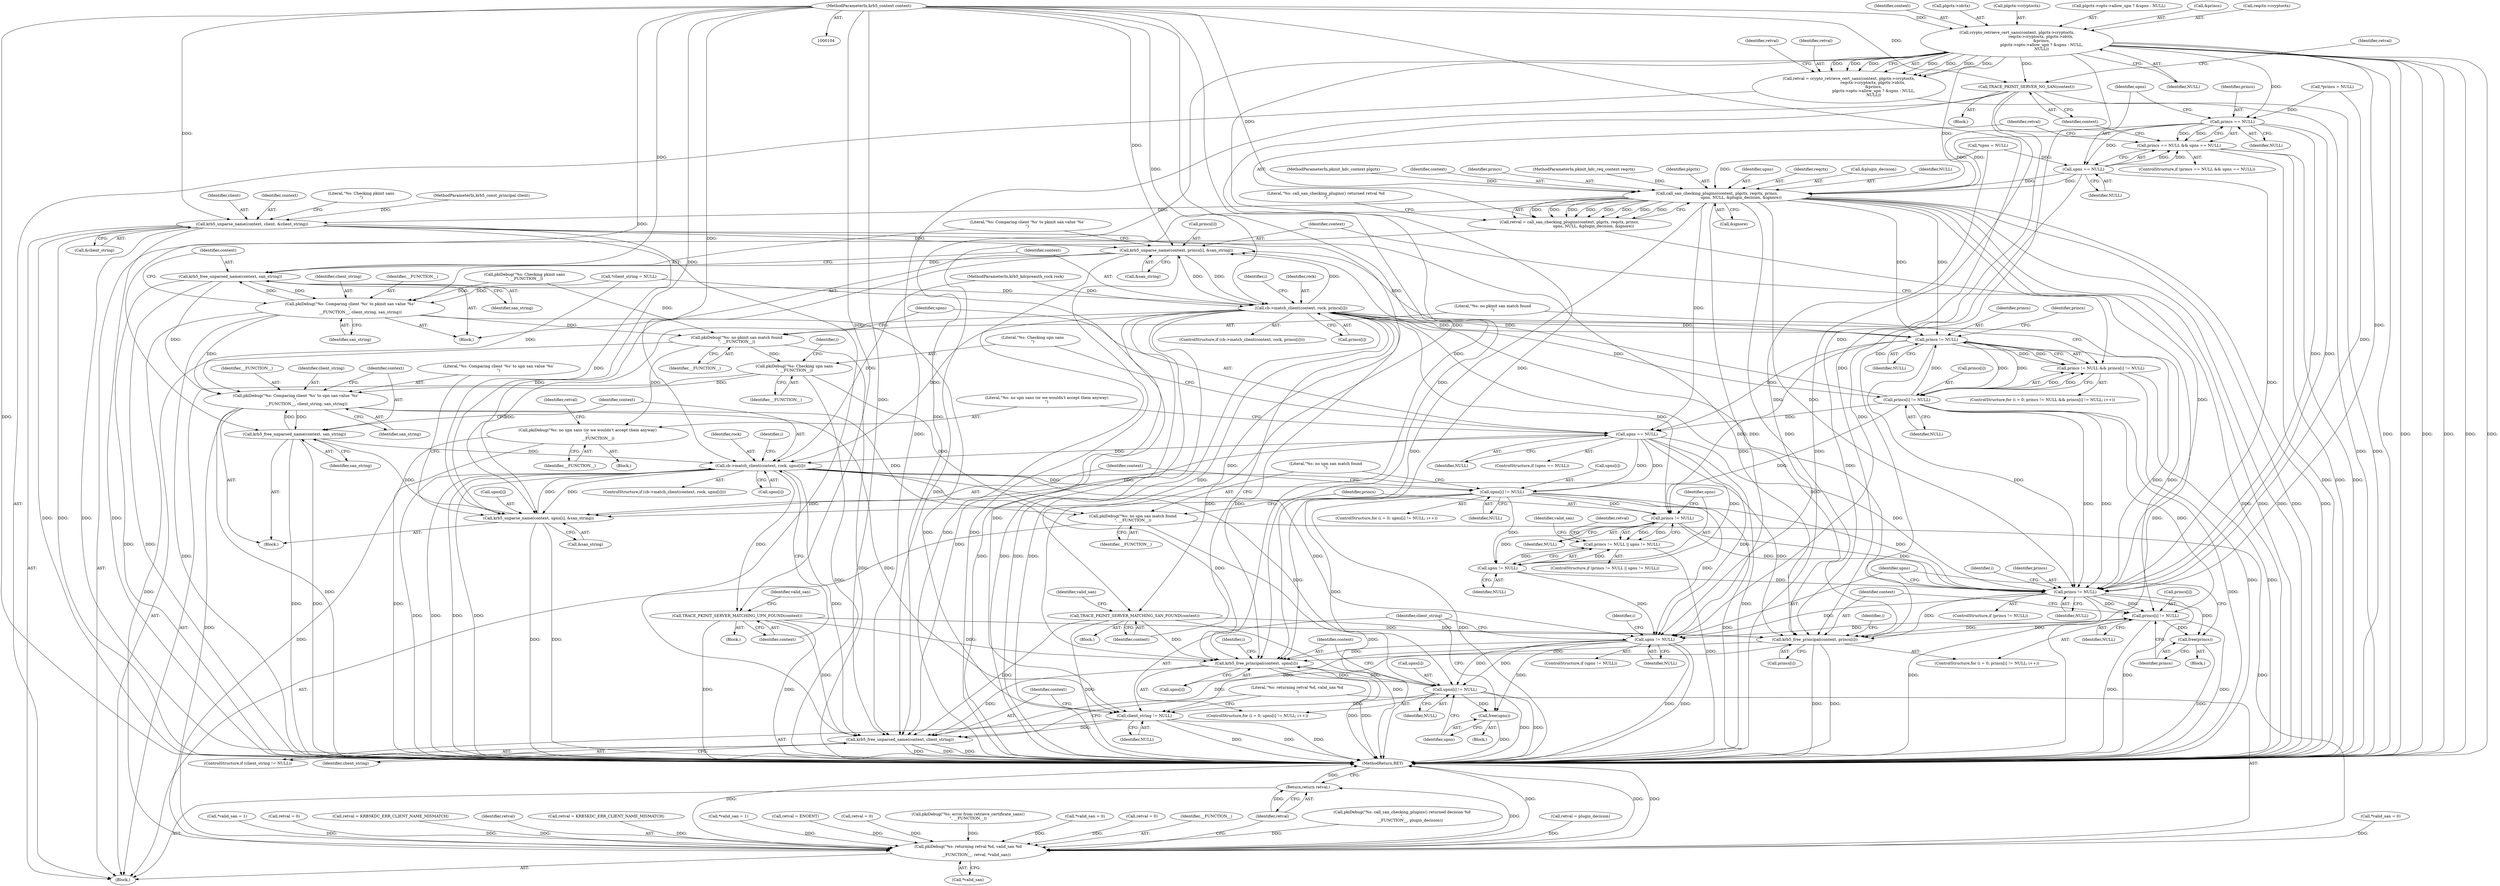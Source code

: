 digraph "0_krb5_50fe4074f188c2d4da0c421e96553acea8378db2_1@API" {
"1000134" [label="(Call,crypto_retrieve_cert_sans(context, plgctx->cryptoctx,\n                                       reqctx->cryptoctx, plgctx->idctx,\n                                        &princs,\n                                        plgctx->opts->allow_upn ? &upns : NULL,\n                                        NULL))"];
"1000105" [label="(MethodParameterIn,krb5_context context)"];
"1000132" [label="(Call,retval = crypto_retrieve_cert_sans(context, plgctx->cryptoctx,\n                                       reqctx->cryptoctx, plgctx->idctx,\n                                        &princs,\n                                        plgctx->opts->allow_upn ? &upns : NULL,\n                                        NULL))"];
"1000169" [label="(Call,princs == NULL)"];
"1000168" [label="(Call,princs == NULL && upns == NULL)"];
"1000172" [label="(Call,upns == NULL)"];
"1000184" [label="(Call,call_san_checking_plugins(context, plgctx, reqctx, princs,\n                                       upns, NULL, &plugin_decision, &ignore))"];
"1000182" [label="(Call,retval = call_san_checking_plugins(context, plgctx, reqctx, princs,\n                                       upns, NULL, &plugin_decision, &ignore))"];
"1000218" [label="(Call,krb5_unparse_name(context, client, &client_string))"];
"1000242" [label="(Call,krb5_unparse_name(context, princs[i], &san_string))"];
"1000254" [label="(Call,krb5_free_unparsed_name(context, san_string))"];
"1000249" [label="(Call,pkiDebug(\"%s: Comparing client '%s' to pkinit san value '%s'\n\",\n                 __FUNCTION__, client_string, san_string))"];
"1000275" [label="(Call,pkiDebug(\"%s: no pkinit san match found\n\", __FUNCTION__))"];
"1000283" [label="(Call,pkiDebug(\"%s: no upn sans (or we wouldn't accept them anyway)\n\",\n                 __FUNCTION__))"];
"1000414" [label="(Call,pkiDebug(\"%s: returning retval %d, valid_san %d\n\",\n             __FUNCTION__, retval, *valid_san))"];
"1000420" [label="(Return,return retval;)"];
"1000290" [label="(Call,pkiDebug(\"%s: Checking upn sans\n\", __FUNCTION__))"];
"1000312" [label="(Call,pkiDebug(\"%s: Comparing client '%s' to upn san value '%s'\n\",\n                 __FUNCTION__, client_string, san_string))"];
"1000317" [label="(Call,krb5_free_unparsed_name(context, san_string))"];
"1000321" [label="(Call,cb->match_client(context, rock, upns[i]))"];
"1000297" [label="(Call,upns[i] != NULL)"];
"1000305" [label="(Call,krb5_unparse_name(context, upns[i], &san_string))"];
"1000343" [label="(Call,princs != NULL)"];
"1000342" [label="(Call,princs != NULL || upns != NULL)"];
"1000346" [label="(Call,upns != NULL)"];
"1000362" [label="(Call,princs != NULL)"];
"1000370" [label="(Call,princs[i] != NULL)"];
"1000377" [label="(Call,krb5_free_principal(context, princs[i]))"];
"1000400" [label="(Call,krb5_free_principal(context, upns[i]))"];
"1000393" [label="(Call,upns[i] != NULL)"];
"1000405" [label="(Call,free(upns))"];
"1000408" [label="(Call,client_string != NULL)"];
"1000411" [label="(Call,krb5_free_unparsed_name(context, client_string))"];
"1000382" [label="(Call,free(princs))"];
"1000385" [label="(Call,upns != NULL)"];
"1000328" [label="(Call,TRACE_PKINIT_SERVER_MATCHING_UPN_FOUND(context))"];
"1000338" [label="(Call,pkiDebug(\"%s: no upn san match found\n\", __FUNCTION__))"];
"1000258" [label="(Call,cb->match_client(context, rock, princs[i]))"];
"1000231" [label="(Call,princs != NULL)"];
"1000230" [label="(Call,princs != NULL && princs[i] != NULL)"];
"1000234" [label="(Call,princs[i] != NULL)"];
"1000279" [label="(Call,upns == NULL)"];
"1000265" [label="(Call,TRACE_PKINIT_SERVER_MATCHING_SAN_FOUND(context))"];
"1000176" [label="(Call,TRACE_PKINIT_SERVER_NO_SAN(context))"];
"1000334" [label="(Call,retval = 0)"];
"1000219" [label="(Identifier,context)"];
"1000253" [label="(Identifier,san_string)"];
"1000389" [label="(ControlStructure,for (i = 0; upns[i] != NULL; i++))"];
"1000264" [label="(Block,)"];
"1000119" [label="(Call,*upns = NULL)"];
"1000251" [label="(Identifier,__FUNCTION__)"];
"1000243" [label="(Identifier,context)"];
"1000293" [label="(ControlStructure,for (i = 0; upns[i] != NULL; i++))"];
"1000339" [label="(Literal,\"%s: no upn san match found\n\")"];
"1000160" [label="(Call,pkiDebug(\"%s: error from retrieve_certificate_sans()\n\", __FUNCTION__))"];
"1000298" [label="(Call,upns[i])"];
"1000422" [label="(MethodReturn,RET)"];
"1000105" [label="(MethodParameterIn,krb5_context context)"];
"1000418" [label="(Call,*valid_san)"];
"1000132" [label="(Call,retval = crypto_retrieve_cert_sans(context, plgctx->cryptoctx,\n                                       reqctx->cryptoctx, plgctx->idctx,\n                                        &princs,\n                                        plgctx->opts->allow_upn ? &upns : NULL,\n                                        NULL))"];
"1000358" [label="(Identifier,retval)"];
"1000402" [label="(Call,upns[i])"];
"1000167" [label="(ControlStructure,if (princs == NULL && upns == NULL))"];
"1000224" [label="(Literal,\"%s: Checking pkinit sans\n\")"];
"1000324" [label="(Call,upns[i])"];
"1000134" [label="(Call,crypto_retrieve_cert_sans(context, plgctx->cryptoctx,\n                                       reqctx->cryptoctx, plgctx->idctx,\n                                        &princs,\n                                        plgctx->opts->allow_upn ? &upns : NULL,\n                                        NULL))"];
"1000371" [label="(Call,princs[i])"];
"1000346" [label="(Call,upns != NULL)"];
"1000174" [label="(Identifier,NULL)"];
"1000315" [label="(Identifier,client_string)"];
"1000378" [label="(Identifier,context)"];
"1000124" [label="(Call,*client_string = NULL)"];
"1000284" [label="(Literal,\"%s: no upn sans (or we wouldn't accept them anyway)\n\")"];
"1000128" [label="(Call,*valid_san = 0)"];
"1000332" [label="(Identifier,valid_san)"];
"1000107" [label="(MethodParameterIn,pkinit_kdc_req_context reqctx)"];
"1000177" [label="(Identifier,context)"];
"1000231" [label="(Call,princs != NULL)"];
"1000285" [label="(Identifier,__FUNCTION__)"];
"1000343" [label="(Call,princs != NULL)"];
"1000342" [label="(Call,princs != NULL || upns != NULL)"];
"1000361" [label="(ControlStructure,if (princs != NULL))"];
"1000397" [label="(Identifier,NULL)"];
"1000112" [label="(Block,)"];
"1000338" [label="(Call,pkiDebug(\"%s: no upn san match found\n\", __FUNCTION__))"];
"1000250" [label="(Literal,\"%s: Comparing client '%s' to pkinit san value '%s'\n\")"];
"1000257" [label="(ControlStructure,if (cb->match_client(context, rock, princs[i])))"];
"1000179" [label="(Identifier,retval)"];
"1000290" [label="(Call,pkiDebug(\"%s: Checking upn sans\n\", __FUNCTION__))"];
"1000357" [label="(Call,retval = 0)"];
"1000306" [label="(Identifier,context)"];
"1000388" [label="(Block,)"];
"1000193" [label="(Call,&ignore)"];
"1000142" [label="(Call,plgctx->idctx)"];
"1000322" [label="(Identifier,context)"];
"1000291" [label="(Literal,\"%s: Checking upn sans\n\")"];
"1000269" [label="(Identifier,valid_san)"];
"1000297" [label="(Call,upns[i] != NULL)"];
"1000317" [label="(Call,krb5_free_unparsed_name(context, san_string))"];
"1000169" [label="(Call,princs == NULL)"];
"1000374" [label="(Identifier,NULL)"];
"1000387" [label="(Identifier,NULL)"];
"1000235" [label="(Call,princs[i])"];
"1000368" [label="(Identifier,i)"];
"1000172" [label="(Call,upns == NULL)"];
"1000345" [label="(Identifier,NULL)"];
"1000283" [label="(Call,pkiDebug(\"%s: no upn sans (or we wouldn't accept them anyway)\n\",\n                 __FUNCTION__))"];
"1000366" [label="(ControlStructure,for (i = 0; princs[i] != NULL; i++))"];
"1000394" [label="(Call,upns[i])"];
"1000401" [label="(Identifier,context)"];
"1000312" [label="(Call,pkiDebug(\"%s: Comparing client '%s' to upn san value '%s'\n\",\n                 __FUNCTION__, client_string, san_string))"];
"1000115" [label="(Call,*princs = NULL)"];
"1000276" [label="(Literal,\"%s: no pkinit san match found\n\")"];
"1000173" [label="(Identifier,upns)"];
"1000226" [label="(ControlStructure,for (i = 0; princs != NULL && princs[i] != NULL; i++))"];
"1000186" [label="(Identifier,plgctx)"];
"1000280" [label="(Identifier,upns)"];
"1000176" [label="(Call,TRACE_PKINIT_SERVER_NO_SAN(context))"];
"1000110" [label="(MethodParameterIn,krb5_const_principal client)"];
"1000301" [label="(Identifier,NULL)"];
"1000287" [label="(Identifier,retval)"];
"1000352" [label="(Identifier,valid_san)"];
"1000382" [label="(Call,free(princs))"];
"1000370" [label="(Call,princs[i] != NULL)"];
"1000136" [label="(Call,plgctx->cryptoctx)"];
"1000133" [label="(Identifier,retval)"];
"1000376" [label="(Identifier,i)"];
"1000184" [label="(Call,call_san_checking_plugins(context, plgctx, reqctx, princs,\n                                       upns, NULL, &plugin_decision, &ignore))"];
"1000275" [label="(Call,pkiDebug(\"%s: no pkinit san match found\n\", __FUNCTION__))"];
"1000259" [label="(Identifier,context)"];
"1000416" [label="(Identifier,__FUNCTION__)"];
"1000318" [label="(Identifier,context)"];
"1000109" [label="(MethodParameterIn,krb5_kdcpreauth_rock rock)"];
"1000205" [label="(Call,pkiDebug(\"%s: call_san_checking_plugins() returned decision %d\n\",\n             __FUNCTION__, plugin_decision))"];
"1000305" [label="(Call,krb5_unparse_name(context, upns[i], &san_string))"];
"1000214" [label="(Call,retval = plugin_decision)"];
"1000385" [label="(Call,upns != NULL)"];
"1000314" [label="(Identifier,__FUNCTION__)"];
"1000255" [label="(Identifier,context)"];
"1000350" [label="(Call,*valid_san = 0)"];
"1000183" [label="(Identifier,retval)"];
"1000267" [label="(Call,*valid_san = 1)"];
"1000232" [label="(Identifier,princs)"];
"1000271" [label="(Call,retval = 0)"];
"1000158" [label="(Identifier,retval)"];
"1000310" [label="(Call,&san_string)"];
"1000254" [label="(Call,krb5_free_unparsed_name(context, san_string))"];
"1000323" [label="(Identifier,rock)"];
"1000282" [label="(Block,)"];
"1000295" [label="(Identifier,i)"];
"1000286" [label="(Call,retval = KRB5KDC_ERR_CLIENT_NAME_MISMATCH)"];
"1000320" [label="(ControlStructure,if (cb->match_client(context, rock, upns[i])))"];
"1000307" [label="(Call,upns[i])"];
"1000412" [label="(Identifier,context)"];
"1000244" [label="(Call,princs[i])"];
"1000266" [label="(Identifier,context)"];
"1000328" [label="(Call,TRACE_PKINIT_SERVER_MATCHING_UPN_FOUND(context))"];
"1000379" [label="(Call,princs[i])"];
"1000156" [label="(Identifier,NULL)"];
"1000363" [label="(Identifier,princs)"];
"1000420" [label="(Return,return retval;)"];
"1000281" [label="(Identifier,NULL)"];
"1000171" [label="(Identifier,NULL)"];
"1000247" [label="(Call,&san_string)"];
"1000189" [label="(Identifier,upns)"];
"1000313" [label="(Literal,\"%s: Comparing client '%s' to upn san value '%s'\n\")"];
"1000303" [label="(Identifier,i)"];
"1000414" [label="(Call,pkiDebug(\"%s: returning retval %d, valid_san %d\n\",\n             __FUNCTION__, retval, *valid_san))"];
"1000292" [label="(Identifier,__FUNCTION__)"];
"1000147" [label="(Call,plgctx->opts->allow_upn ? &upns : NULL)"];
"1000260" [label="(Identifier,rock)"];
"1000240" [label="(Identifier,i)"];
"1000242" [label="(Call,krb5_unparse_name(context, princs[i], &san_string))"];
"1000252" [label="(Identifier,client_string)"];
"1000384" [label="(ControlStructure,if (upns != NULL))"];
"1000168" [label="(Call,princs == NULL && upns == NULL)"];
"1000340" [label="(Identifier,__FUNCTION__)"];
"1000187" [label="(Identifier,reqctx)"];
"1000191" [label="(Call,&plugin_decision)"];
"1000417" [label="(Identifier,retval)"];
"1000344" [label="(Identifier,princs)"];
"1000190" [label="(Identifier,NULL)"];
"1000319" [label="(Identifier,san_string)"];
"1000327" [label="(Block,)"];
"1000393" [label="(Call,upns[i] != NULL)"];
"1000348" [label="(Identifier,NULL)"];
"1000377" [label="(Call,krb5_free_principal(context, princs[i]))"];
"1000409" [label="(Identifier,client_string)"];
"1000221" [label="(Call,&client_string)"];
"1000316" [label="(Identifier,san_string)"];
"1000145" [label="(Call,&princs)"];
"1000347" [label="(Identifier,upns)"];
"1000362" [label="(Call,princs != NULL)"];
"1000218" [label="(Call,krb5_unparse_name(context, client, &client_string))"];
"1000341" [label="(ControlStructure,if (princs != NULL || upns != NULL))"];
"1000386" [label="(Identifier,upns)"];
"1000406" [label="(Identifier,upns)"];
"1000170" [label="(Identifier,princs)"];
"1000139" [label="(Call,reqctx->cryptoctx)"];
"1000321" [label="(Call,cb->match_client(context, rock, upns[i]))"];
"1000175" [label="(Block,)"];
"1000163" [label="(Call,retval = KRB5KDC_ERR_CLIENT_NAME_MISMATCH)"];
"1000265" [label="(Call,TRACE_PKINIT_SERVER_MATCHING_SAN_FOUND(context))"];
"1000408" [label="(Call,client_string != NULL)"];
"1000106" [label="(MethodParameterIn,pkinit_kdc_context plgctx)"];
"1000400" [label="(Call,krb5_free_principal(context, upns[i]))"];
"1000258" [label="(Call,cb->match_client(context, rock, princs[i]))"];
"1000230" [label="(Call,princs != NULL && princs[i] != NULL)"];
"1000364" [label="(Identifier,NULL)"];
"1000256" [label="(Identifier,san_string)"];
"1000399" [label="(Identifier,i)"];
"1000413" [label="(Identifier,client_string)"];
"1000411" [label="(Call,krb5_free_unparsed_name(context, client_string))"];
"1000241" [label="(Block,)"];
"1000220" [label="(Identifier,client)"];
"1000185" [label="(Identifier,context)"];
"1000410" [label="(Identifier,NULL)"];
"1000236" [label="(Identifier,princs)"];
"1000135" [label="(Identifier,context)"];
"1000407" [label="(ControlStructure,if (client_string != NULL))"];
"1000233" [label="(Identifier,NULL)"];
"1000391" [label="(Identifier,i)"];
"1000383" [label="(Identifier,princs)"];
"1000415" [label="(Literal,\"%s: returning retval %d, valid_san %d\n\")"];
"1000188" [label="(Identifier,princs)"];
"1000196" [label="(Literal,\"%s: call_san_checking_plugins() returned retval %d\n\")"];
"1000421" [label="(Identifier,retval)"];
"1000223" [label="(Call,pkiDebug(\"%s: Checking pkinit sans\n\", __FUNCTION__))"];
"1000304" [label="(Block,)"];
"1000329" [label="(Identifier,context)"];
"1000365" [label="(Block,)"];
"1000330" [label="(Call,*valid_san = 1)"];
"1000178" [label="(Call,retval = ENOENT)"];
"1000405" [label="(Call,free(upns))"];
"1000238" [label="(Identifier,NULL)"];
"1000261" [label="(Call,princs[i])"];
"1000278" [label="(ControlStructure,if (upns == NULL))"];
"1000182" [label="(Call,retval = call_san_checking_plugins(context, plgctx, reqctx, princs,\n                                       upns, NULL, &plugin_decision, &ignore))"];
"1000234" [label="(Call,princs[i] != NULL)"];
"1000279" [label="(Call,upns == NULL)"];
"1000249" [label="(Call,pkiDebug(\"%s: Comparing client '%s' to pkinit san value '%s'\n\",\n                 __FUNCTION__, client_string, san_string))"];
"1000277" [label="(Identifier,__FUNCTION__)"];
"1000134" -> "1000132"  [label="AST: "];
"1000134" -> "1000156"  [label="CFG: "];
"1000135" -> "1000134"  [label="AST: "];
"1000136" -> "1000134"  [label="AST: "];
"1000139" -> "1000134"  [label="AST: "];
"1000142" -> "1000134"  [label="AST: "];
"1000145" -> "1000134"  [label="AST: "];
"1000147" -> "1000134"  [label="AST: "];
"1000156" -> "1000134"  [label="AST: "];
"1000132" -> "1000134"  [label="CFG: "];
"1000134" -> "1000422"  [label="DDG: "];
"1000134" -> "1000422"  [label="DDG: "];
"1000134" -> "1000422"  [label="DDG: "];
"1000134" -> "1000422"  [label="DDG: "];
"1000134" -> "1000422"  [label="DDG: "];
"1000134" -> "1000422"  [label="DDG: "];
"1000134" -> "1000132"  [label="DDG: "];
"1000134" -> "1000132"  [label="DDG: "];
"1000134" -> "1000132"  [label="DDG: "];
"1000134" -> "1000132"  [label="DDG: "];
"1000134" -> "1000132"  [label="DDG: "];
"1000134" -> "1000132"  [label="DDG: "];
"1000134" -> "1000132"  [label="DDG: "];
"1000105" -> "1000134"  [label="DDG: "];
"1000134" -> "1000169"  [label="DDG: "];
"1000134" -> "1000176"  [label="DDG: "];
"1000134" -> "1000184"  [label="DDG: "];
"1000134" -> "1000362"  [label="DDG: "];
"1000134" -> "1000377"  [label="DDG: "];
"1000134" -> "1000400"  [label="DDG: "];
"1000134" -> "1000411"  [label="DDG: "];
"1000105" -> "1000104"  [label="AST: "];
"1000105" -> "1000422"  [label="DDG: "];
"1000105" -> "1000176"  [label="DDG: "];
"1000105" -> "1000184"  [label="DDG: "];
"1000105" -> "1000218"  [label="DDG: "];
"1000105" -> "1000242"  [label="DDG: "];
"1000105" -> "1000254"  [label="DDG: "];
"1000105" -> "1000258"  [label="DDG: "];
"1000105" -> "1000265"  [label="DDG: "];
"1000105" -> "1000305"  [label="DDG: "];
"1000105" -> "1000317"  [label="DDG: "];
"1000105" -> "1000321"  [label="DDG: "];
"1000105" -> "1000328"  [label="DDG: "];
"1000105" -> "1000377"  [label="DDG: "];
"1000105" -> "1000400"  [label="DDG: "];
"1000105" -> "1000411"  [label="DDG: "];
"1000132" -> "1000112"  [label="AST: "];
"1000133" -> "1000132"  [label="AST: "];
"1000158" -> "1000132"  [label="CFG: "];
"1000132" -> "1000422"  [label="DDG: "];
"1000169" -> "1000168"  [label="AST: "];
"1000169" -> "1000171"  [label="CFG: "];
"1000170" -> "1000169"  [label="AST: "];
"1000171" -> "1000169"  [label="AST: "];
"1000173" -> "1000169"  [label="CFG: "];
"1000168" -> "1000169"  [label="CFG: "];
"1000169" -> "1000168"  [label="DDG: "];
"1000169" -> "1000168"  [label="DDG: "];
"1000115" -> "1000169"  [label="DDG: "];
"1000169" -> "1000172"  [label="DDG: "];
"1000169" -> "1000184"  [label="DDG: "];
"1000169" -> "1000184"  [label="DDG: "];
"1000169" -> "1000362"  [label="DDG: "];
"1000169" -> "1000362"  [label="DDG: "];
"1000168" -> "1000167"  [label="AST: "];
"1000168" -> "1000172"  [label="CFG: "];
"1000172" -> "1000168"  [label="AST: "];
"1000177" -> "1000168"  [label="CFG: "];
"1000183" -> "1000168"  [label="CFG: "];
"1000168" -> "1000422"  [label="DDG: "];
"1000168" -> "1000422"  [label="DDG: "];
"1000168" -> "1000422"  [label="DDG: "];
"1000172" -> "1000168"  [label="DDG: "];
"1000172" -> "1000168"  [label="DDG: "];
"1000172" -> "1000174"  [label="CFG: "];
"1000173" -> "1000172"  [label="AST: "];
"1000174" -> "1000172"  [label="AST: "];
"1000119" -> "1000172"  [label="DDG: "];
"1000172" -> "1000184"  [label="DDG: "];
"1000172" -> "1000184"  [label="DDG: "];
"1000172" -> "1000362"  [label="DDG: "];
"1000172" -> "1000385"  [label="DDG: "];
"1000184" -> "1000182"  [label="AST: "];
"1000184" -> "1000193"  [label="CFG: "];
"1000185" -> "1000184"  [label="AST: "];
"1000186" -> "1000184"  [label="AST: "];
"1000187" -> "1000184"  [label="AST: "];
"1000188" -> "1000184"  [label="AST: "];
"1000189" -> "1000184"  [label="AST: "];
"1000190" -> "1000184"  [label="AST: "];
"1000191" -> "1000184"  [label="AST: "];
"1000193" -> "1000184"  [label="AST: "];
"1000182" -> "1000184"  [label="CFG: "];
"1000184" -> "1000422"  [label="DDG: "];
"1000184" -> "1000422"  [label="DDG: "];
"1000184" -> "1000422"  [label="DDG: "];
"1000184" -> "1000422"  [label="DDG: "];
"1000184" -> "1000422"  [label="DDG: "];
"1000184" -> "1000182"  [label="DDG: "];
"1000184" -> "1000182"  [label="DDG: "];
"1000184" -> "1000182"  [label="DDG: "];
"1000184" -> "1000182"  [label="DDG: "];
"1000184" -> "1000182"  [label="DDG: "];
"1000184" -> "1000182"  [label="DDG: "];
"1000184" -> "1000182"  [label="DDG: "];
"1000184" -> "1000182"  [label="DDG: "];
"1000106" -> "1000184"  [label="DDG: "];
"1000107" -> "1000184"  [label="DDG: "];
"1000119" -> "1000184"  [label="DDG: "];
"1000184" -> "1000218"  [label="DDG: "];
"1000184" -> "1000231"  [label="DDG: "];
"1000184" -> "1000231"  [label="DDG: "];
"1000184" -> "1000279"  [label="DDG: "];
"1000184" -> "1000362"  [label="DDG: "];
"1000184" -> "1000362"  [label="DDG: "];
"1000184" -> "1000377"  [label="DDG: "];
"1000184" -> "1000385"  [label="DDG: "];
"1000184" -> "1000400"  [label="DDG: "];
"1000184" -> "1000411"  [label="DDG: "];
"1000182" -> "1000112"  [label="AST: "];
"1000183" -> "1000182"  [label="AST: "];
"1000196" -> "1000182"  [label="CFG: "];
"1000182" -> "1000422"  [label="DDG: "];
"1000218" -> "1000112"  [label="AST: "];
"1000218" -> "1000221"  [label="CFG: "];
"1000219" -> "1000218"  [label="AST: "];
"1000220" -> "1000218"  [label="AST: "];
"1000221" -> "1000218"  [label="AST: "];
"1000224" -> "1000218"  [label="CFG: "];
"1000218" -> "1000422"  [label="DDG: "];
"1000218" -> "1000422"  [label="DDG: "];
"1000218" -> "1000422"  [label="DDG: "];
"1000218" -> "1000422"  [label="DDG: "];
"1000110" -> "1000218"  [label="DDG: "];
"1000218" -> "1000242"  [label="DDG: "];
"1000218" -> "1000305"  [label="DDG: "];
"1000218" -> "1000377"  [label="DDG: "];
"1000218" -> "1000400"  [label="DDG: "];
"1000218" -> "1000411"  [label="DDG: "];
"1000242" -> "1000241"  [label="AST: "];
"1000242" -> "1000247"  [label="CFG: "];
"1000243" -> "1000242"  [label="AST: "];
"1000244" -> "1000242"  [label="AST: "];
"1000247" -> "1000242"  [label="AST: "];
"1000250" -> "1000242"  [label="CFG: "];
"1000242" -> "1000422"  [label="DDG: "];
"1000242" -> "1000422"  [label="DDG: "];
"1000258" -> "1000242"  [label="DDG: "];
"1000258" -> "1000242"  [label="DDG: "];
"1000234" -> "1000242"  [label="DDG: "];
"1000231" -> "1000242"  [label="DDG: "];
"1000242" -> "1000254"  [label="DDG: "];
"1000242" -> "1000258"  [label="DDG: "];
"1000242" -> "1000305"  [label="DDG: "];
"1000254" -> "1000241"  [label="AST: "];
"1000254" -> "1000256"  [label="CFG: "];
"1000255" -> "1000254"  [label="AST: "];
"1000256" -> "1000254"  [label="AST: "];
"1000259" -> "1000254"  [label="CFG: "];
"1000254" -> "1000422"  [label="DDG: "];
"1000254" -> "1000422"  [label="DDG: "];
"1000254" -> "1000249"  [label="DDG: "];
"1000249" -> "1000254"  [label="DDG: "];
"1000254" -> "1000258"  [label="DDG: "];
"1000254" -> "1000312"  [label="DDG: "];
"1000249" -> "1000241"  [label="AST: "];
"1000249" -> "1000253"  [label="CFG: "];
"1000250" -> "1000249"  [label="AST: "];
"1000251" -> "1000249"  [label="AST: "];
"1000252" -> "1000249"  [label="AST: "];
"1000253" -> "1000249"  [label="AST: "];
"1000255" -> "1000249"  [label="CFG: "];
"1000249" -> "1000422"  [label="DDG: "];
"1000223" -> "1000249"  [label="DDG: "];
"1000124" -> "1000249"  [label="DDG: "];
"1000249" -> "1000275"  [label="DDG: "];
"1000249" -> "1000312"  [label="DDG: "];
"1000249" -> "1000408"  [label="DDG: "];
"1000249" -> "1000414"  [label="DDG: "];
"1000275" -> "1000112"  [label="AST: "];
"1000275" -> "1000277"  [label="CFG: "];
"1000276" -> "1000275"  [label="AST: "];
"1000277" -> "1000275"  [label="AST: "];
"1000280" -> "1000275"  [label="CFG: "];
"1000275" -> "1000422"  [label="DDG: "];
"1000223" -> "1000275"  [label="DDG: "];
"1000275" -> "1000283"  [label="DDG: "];
"1000275" -> "1000290"  [label="DDG: "];
"1000283" -> "1000282"  [label="AST: "];
"1000283" -> "1000285"  [label="CFG: "];
"1000284" -> "1000283"  [label="AST: "];
"1000285" -> "1000283"  [label="AST: "];
"1000287" -> "1000283"  [label="CFG: "];
"1000283" -> "1000422"  [label="DDG: "];
"1000283" -> "1000414"  [label="DDG: "];
"1000414" -> "1000112"  [label="AST: "];
"1000414" -> "1000418"  [label="CFG: "];
"1000415" -> "1000414"  [label="AST: "];
"1000416" -> "1000414"  [label="AST: "];
"1000417" -> "1000414"  [label="AST: "];
"1000418" -> "1000414"  [label="AST: "];
"1000421" -> "1000414"  [label="CFG: "];
"1000414" -> "1000422"  [label="DDG: "];
"1000414" -> "1000422"  [label="DDG: "];
"1000414" -> "1000422"  [label="DDG: "];
"1000414" -> "1000422"  [label="DDG: "];
"1000205" -> "1000414"  [label="DDG: "];
"1000338" -> "1000414"  [label="DDG: "];
"1000160" -> "1000414"  [label="DDG: "];
"1000312" -> "1000414"  [label="DDG: "];
"1000163" -> "1000414"  [label="DDG: "];
"1000286" -> "1000414"  [label="DDG: "];
"1000178" -> "1000414"  [label="DDG: "];
"1000357" -> "1000414"  [label="DDG: "];
"1000214" -> "1000414"  [label="DDG: "];
"1000271" -> "1000414"  [label="DDG: "];
"1000334" -> "1000414"  [label="DDG: "];
"1000330" -> "1000414"  [label="DDG: "];
"1000350" -> "1000414"  [label="DDG: "];
"1000267" -> "1000414"  [label="DDG: "];
"1000128" -> "1000414"  [label="DDG: "];
"1000414" -> "1000420"  [label="DDG: "];
"1000420" -> "1000112"  [label="AST: "];
"1000420" -> "1000421"  [label="CFG: "];
"1000421" -> "1000420"  [label="AST: "];
"1000422" -> "1000420"  [label="CFG: "];
"1000420" -> "1000422"  [label="DDG: "];
"1000421" -> "1000420"  [label="DDG: "];
"1000290" -> "1000112"  [label="AST: "];
"1000290" -> "1000292"  [label="CFG: "];
"1000291" -> "1000290"  [label="AST: "];
"1000292" -> "1000290"  [label="AST: "];
"1000295" -> "1000290"  [label="CFG: "];
"1000290" -> "1000422"  [label="DDG: "];
"1000290" -> "1000312"  [label="DDG: "];
"1000290" -> "1000338"  [label="DDG: "];
"1000312" -> "1000304"  [label="AST: "];
"1000312" -> "1000316"  [label="CFG: "];
"1000313" -> "1000312"  [label="AST: "];
"1000314" -> "1000312"  [label="AST: "];
"1000315" -> "1000312"  [label="AST: "];
"1000316" -> "1000312"  [label="AST: "];
"1000318" -> "1000312"  [label="CFG: "];
"1000312" -> "1000422"  [label="DDG: "];
"1000124" -> "1000312"  [label="DDG: "];
"1000317" -> "1000312"  [label="DDG: "];
"1000312" -> "1000317"  [label="DDG: "];
"1000312" -> "1000338"  [label="DDG: "];
"1000312" -> "1000408"  [label="DDG: "];
"1000317" -> "1000304"  [label="AST: "];
"1000317" -> "1000319"  [label="CFG: "];
"1000318" -> "1000317"  [label="AST: "];
"1000319" -> "1000317"  [label="AST: "];
"1000322" -> "1000317"  [label="CFG: "];
"1000317" -> "1000422"  [label="DDG: "];
"1000317" -> "1000422"  [label="DDG: "];
"1000305" -> "1000317"  [label="DDG: "];
"1000317" -> "1000321"  [label="DDG: "];
"1000321" -> "1000320"  [label="AST: "];
"1000321" -> "1000324"  [label="CFG: "];
"1000322" -> "1000321"  [label="AST: "];
"1000323" -> "1000321"  [label="AST: "];
"1000324" -> "1000321"  [label="AST: "];
"1000329" -> "1000321"  [label="CFG: "];
"1000303" -> "1000321"  [label="CFG: "];
"1000321" -> "1000422"  [label="DDG: "];
"1000321" -> "1000422"  [label="DDG: "];
"1000321" -> "1000422"  [label="DDG: "];
"1000321" -> "1000422"  [label="DDG: "];
"1000321" -> "1000297"  [label="DDG: "];
"1000321" -> "1000305"  [label="DDG: "];
"1000258" -> "1000321"  [label="DDG: "];
"1000109" -> "1000321"  [label="DDG: "];
"1000279" -> "1000321"  [label="DDG: "];
"1000305" -> "1000321"  [label="DDG: "];
"1000321" -> "1000328"  [label="DDG: "];
"1000321" -> "1000377"  [label="DDG: "];
"1000321" -> "1000385"  [label="DDG: "];
"1000321" -> "1000393"  [label="DDG: "];
"1000321" -> "1000400"  [label="DDG: "];
"1000321" -> "1000411"  [label="DDG: "];
"1000297" -> "1000293"  [label="AST: "];
"1000297" -> "1000301"  [label="CFG: "];
"1000298" -> "1000297"  [label="AST: "];
"1000301" -> "1000297"  [label="AST: "];
"1000306" -> "1000297"  [label="CFG: "];
"1000339" -> "1000297"  [label="CFG: "];
"1000297" -> "1000422"  [label="DDG: "];
"1000297" -> "1000422"  [label="DDG: "];
"1000279" -> "1000297"  [label="DDG: "];
"1000279" -> "1000297"  [label="DDG: "];
"1000297" -> "1000305"  [label="DDG: "];
"1000297" -> "1000343"  [label="DDG: "];
"1000297" -> "1000346"  [label="DDG: "];
"1000297" -> "1000362"  [label="DDG: "];
"1000297" -> "1000385"  [label="DDG: "];
"1000297" -> "1000393"  [label="DDG: "];
"1000305" -> "1000304"  [label="AST: "];
"1000305" -> "1000310"  [label="CFG: "];
"1000306" -> "1000305"  [label="AST: "];
"1000307" -> "1000305"  [label="AST: "];
"1000310" -> "1000305"  [label="AST: "];
"1000313" -> "1000305"  [label="CFG: "];
"1000305" -> "1000422"  [label="DDG: "];
"1000305" -> "1000422"  [label="DDG: "];
"1000258" -> "1000305"  [label="DDG: "];
"1000279" -> "1000305"  [label="DDG: "];
"1000343" -> "1000342"  [label="AST: "];
"1000343" -> "1000345"  [label="CFG: "];
"1000344" -> "1000343"  [label="AST: "];
"1000345" -> "1000343"  [label="AST: "];
"1000347" -> "1000343"  [label="CFG: "];
"1000342" -> "1000343"  [label="CFG: "];
"1000343" -> "1000342"  [label="DDG: "];
"1000343" -> "1000342"  [label="DDG: "];
"1000234" -> "1000343"  [label="DDG: "];
"1000231" -> "1000343"  [label="DDG: "];
"1000258" -> "1000343"  [label="DDG: "];
"1000343" -> "1000346"  [label="DDG: "];
"1000343" -> "1000362"  [label="DDG: "];
"1000343" -> "1000362"  [label="DDG: "];
"1000342" -> "1000341"  [label="AST: "];
"1000342" -> "1000346"  [label="CFG: "];
"1000346" -> "1000342"  [label="AST: "];
"1000352" -> "1000342"  [label="CFG: "];
"1000358" -> "1000342"  [label="CFG: "];
"1000342" -> "1000422"  [label="DDG: "];
"1000346" -> "1000342"  [label="DDG: "];
"1000346" -> "1000342"  [label="DDG: "];
"1000346" -> "1000348"  [label="CFG: "];
"1000347" -> "1000346"  [label="AST: "];
"1000348" -> "1000346"  [label="AST: "];
"1000279" -> "1000346"  [label="DDG: "];
"1000346" -> "1000362"  [label="DDG: "];
"1000346" -> "1000385"  [label="DDG: "];
"1000362" -> "1000361"  [label="AST: "];
"1000362" -> "1000364"  [label="CFG: "];
"1000363" -> "1000362"  [label="AST: "];
"1000364" -> "1000362"  [label="AST: "];
"1000368" -> "1000362"  [label="CFG: "];
"1000386" -> "1000362"  [label="CFG: "];
"1000362" -> "1000422"  [label="DDG: "];
"1000362" -> "1000422"  [label="DDG: "];
"1000234" -> "1000362"  [label="DDG: "];
"1000234" -> "1000362"  [label="DDG: "];
"1000231" -> "1000362"  [label="DDG: "];
"1000231" -> "1000362"  [label="DDG: "];
"1000258" -> "1000362"  [label="DDG: "];
"1000115" -> "1000362"  [label="DDG: "];
"1000279" -> "1000362"  [label="DDG: "];
"1000362" -> "1000370"  [label="DDG: "];
"1000362" -> "1000370"  [label="DDG: "];
"1000362" -> "1000377"  [label="DDG: "];
"1000362" -> "1000382"  [label="DDG: "];
"1000362" -> "1000385"  [label="DDG: "];
"1000370" -> "1000366"  [label="AST: "];
"1000370" -> "1000374"  [label="CFG: "];
"1000371" -> "1000370"  [label="AST: "];
"1000374" -> "1000370"  [label="AST: "];
"1000378" -> "1000370"  [label="CFG: "];
"1000383" -> "1000370"  [label="CFG: "];
"1000370" -> "1000422"  [label="DDG: "];
"1000370" -> "1000422"  [label="DDG: "];
"1000234" -> "1000370"  [label="DDG: "];
"1000377" -> "1000370"  [label="DDG: "];
"1000258" -> "1000370"  [label="DDG: "];
"1000370" -> "1000377"  [label="DDG: "];
"1000370" -> "1000382"  [label="DDG: "];
"1000370" -> "1000385"  [label="DDG: "];
"1000377" -> "1000366"  [label="AST: "];
"1000377" -> "1000379"  [label="CFG: "];
"1000378" -> "1000377"  [label="AST: "];
"1000379" -> "1000377"  [label="AST: "];
"1000376" -> "1000377"  [label="CFG: "];
"1000377" -> "1000422"  [label="DDG: "];
"1000377" -> "1000422"  [label="DDG: "];
"1000258" -> "1000377"  [label="DDG: "];
"1000176" -> "1000377"  [label="DDG: "];
"1000265" -> "1000377"  [label="DDG: "];
"1000328" -> "1000377"  [label="DDG: "];
"1000377" -> "1000400"  [label="DDG: "];
"1000377" -> "1000411"  [label="DDG: "];
"1000400" -> "1000389"  [label="AST: "];
"1000400" -> "1000402"  [label="CFG: "];
"1000401" -> "1000400"  [label="AST: "];
"1000402" -> "1000400"  [label="AST: "];
"1000399" -> "1000400"  [label="CFG: "];
"1000400" -> "1000422"  [label="DDG: "];
"1000400" -> "1000422"  [label="DDG: "];
"1000400" -> "1000393"  [label="DDG: "];
"1000258" -> "1000400"  [label="DDG: "];
"1000176" -> "1000400"  [label="DDG: "];
"1000265" -> "1000400"  [label="DDG: "];
"1000328" -> "1000400"  [label="DDG: "];
"1000393" -> "1000400"  [label="DDG: "];
"1000385" -> "1000400"  [label="DDG: "];
"1000400" -> "1000411"  [label="DDG: "];
"1000393" -> "1000389"  [label="AST: "];
"1000393" -> "1000397"  [label="CFG: "];
"1000394" -> "1000393"  [label="AST: "];
"1000397" -> "1000393"  [label="AST: "];
"1000401" -> "1000393"  [label="CFG: "];
"1000406" -> "1000393"  [label="CFG: "];
"1000393" -> "1000422"  [label="DDG: "];
"1000393" -> "1000422"  [label="DDG: "];
"1000385" -> "1000393"  [label="DDG: "];
"1000385" -> "1000393"  [label="DDG: "];
"1000393" -> "1000405"  [label="DDG: "];
"1000393" -> "1000408"  [label="DDG: "];
"1000405" -> "1000388"  [label="AST: "];
"1000405" -> "1000406"  [label="CFG: "];
"1000406" -> "1000405"  [label="AST: "];
"1000409" -> "1000405"  [label="CFG: "];
"1000405" -> "1000422"  [label="DDG: "];
"1000385" -> "1000405"  [label="DDG: "];
"1000408" -> "1000407"  [label="AST: "];
"1000408" -> "1000410"  [label="CFG: "];
"1000409" -> "1000408"  [label="AST: "];
"1000410" -> "1000408"  [label="AST: "];
"1000412" -> "1000408"  [label="CFG: "];
"1000415" -> "1000408"  [label="CFG: "];
"1000408" -> "1000422"  [label="DDG: "];
"1000408" -> "1000422"  [label="DDG: "];
"1000408" -> "1000422"  [label="DDG: "];
"1000124" -> "1000408"  [label="DDG: "];
"1000385" -> "1000408"  [label="DDG: "];
"1000408" -> "1000411"  [label="DDG: "];
"1000411" -> "1000407"  [label="AST: "];
"1000411" -> "1000413"  [label="CFG: "];
"1000412" -> "1000411"  [label="AST: "];
"1000413" -> "1000411"  [label="AST: "];
"1000415" -> "1000411"  [label="CFG: "];
"1000411" -> "1000422"  [label="DDG: "];
"1000411" -> "1000422"  [label="DDG: "];
"1000411" -> "1000422"  [label="DDG: "];
"1000258" -> "1000411"  [label="DDG: "];
"1000176" -> "1000411"  [label="DDG: "];
"1000265" -> "1000411"  [label="DDG: "];
"1000328" -> "1000411"  [label="DDG: "];
"1000382" -> "1000365"  [label="AST: "];
"1000382" -> "1000383"  [label="CFG: "];
"1000383" -> "1000382"  [label="AST: "];
"1000386" -> "1000382"  [label="CFG: "];
"1000382" -> "1000422"  [label="DDG: "];
"1000385" -> "1000384"  [label="AST: "];
"1000385" -> "1000387"  [label="CFG: "];
"1000386" -> "1000385"  [label="AST: "];
"1000387" -> "1000385"  [label="AST: "];
"1000391" -> "1000385"  [label="CFG: "];
"1000409" -> "1000385"  [label="CFG: "];
"1000385" -> "1000422"  [label="DDG: "];
"1000385" -> "1000422"  [label="DDG: "];
"1000279" -> "1000385"  [label="DDG: "];
"1000119" -> "1000385"  [label="DDG: "];
"1000328" -> "1000327"  [label="AST: "];
"1000328" -> "1000329"  [label="CFG: "];
"1000329" -> "1000328"  [label="AST: "];
"1000332" -> "1000328"  [label="CFG: "];
"1000328" -> "1000422"  [label="DDG: "];
"1000328" -> "1000422"  [label="DDG: "];
"1000338" -> "1000112"  [label="AST: "];
"1000338" -> "1000340"  [label="CFG: "];
"1000339" -> "1000338"  [label="AST: "];
"1000340" -> "1000338"  [label="AST: "];
"1000344" -> "1000338"  [label="CFG: "];
"1000338" -> "1000422"  [label="DDG: "];
"1000258" -> "1000257"  [label="AST: "];
"1000258" -> "1000261"  [label="CFG: "];
"1000259" -> "1000258"  [label="AST: "];
"1000260" -> "1000258"  [label="AST: "];
"1000261" -> "1000258"  [label="AST: "];
"1000266" -> "1000258"  [label="CFG: "];
"1000240" -> "1000258"  [label="CFG: "];
"1000258" -> "1000422"  [label="DDG: "];
"1000258" -> "1000422"  [label="DDG: "];
"1000258" -> "1000422"  [label="DDG: "];
"1000258" -> "1000422"  [label="DDG: "];
"1000258" -> "1000231"  [label="DDG: "];
"1000258" -> "1000234"  [label="DDG: "];
"1000109" -> "1000258"  [label="DDG: "];
"1000231" -> "1000258"  [label="DDG: "];
"1000258" -> "1000265"  [label="DDG: "];
"1000231" -> "1000230"  [label="AST: "];
"1000231" -> "1000233"  [label="CFG: "];
"1000232" -> "1000231"  [label="AST: "];
"1000233" -> "1000231"  [label="AST: "];
"1000236" -> "1000231"  [label="CFG: "];
"1000230" -> "1000231"  [label="CFG: "];
"1000231" -> "1000230"  [label="DDG: "];
"1000231" -> "1000230"  [label="DDG: "];
"1000234" -> "1000231"  [label="DDG: "];
"1000231" -> "1000234"  [label="DDG: "];
"1000231" -> "1000234"  [label="DDG: "];
"1000231" -> "1000279"  [label="DDG: "];
"1000230" -> "1000226"  [label="AST: "];
"1000230" -> "1000234"  [label="CFG: "];
"1000234" -> "1000230"  [label="AST: "];
"1000243" -> "1000230"  [label="CFG: "];
"1000276" -> "1000230"  [label="CFG: "];
"1000230" -> "1000422"  [label="DDG: "];
"1000230" -> "1000422"  [label="DDG: "];
"1000234" -> "1000230"  [label="DDG: "];
"1000234" -> "1000230"  [label="DDG: "];
"1000234" -> "1000238"  [label="CFG: "];
"1000235" -> "1000234"  [label="AST: "];
"1000238" -> "1000234"  [label="AST: "];
"1000234" -> "1000422"  [label="DDG: "];
"1000234" -> "1000279"  [label="DDG: "];
"1000279" -> "1000278"  [label="AST: "];
"1000279" -> "1000281"  [label="CFG: "];
"1000280" -> "1000279"  [label="AST: "];
"1000281" -> "1000279"  [label="AST: "];
"1000284" -> "1000279"  [label="CFG: "];
"1000291" -> "1000279"  [label="CFG: "];
"1000279" -> "1000422"  [label="DDG: "];
"1000265" -> "1000264"  [label="AST: "];
"1000265" -> "1000266"  [label="CFG: "];
"1000266" -> "1000265"  [label="AST: "];
"1000269" -> "1000265"  [label="CFG: "];
"1000265" -> "1000422"  [label="DDG: "];
"1000265" -> "1000422"  [label="DDG: "];
"1000176" -> "1000175"  [label="AST: "];
"1000176" -> "1000177"  [label="CFG: "];
"1000177" -> "1000176"  [label="AST: "];
"1000179" -> "1000176"  [label="CFG: "];
"1000176" -> "1000422"  [label="DDG: "];
"1000176" -> "1000422"  [label="DDG: "];
}
